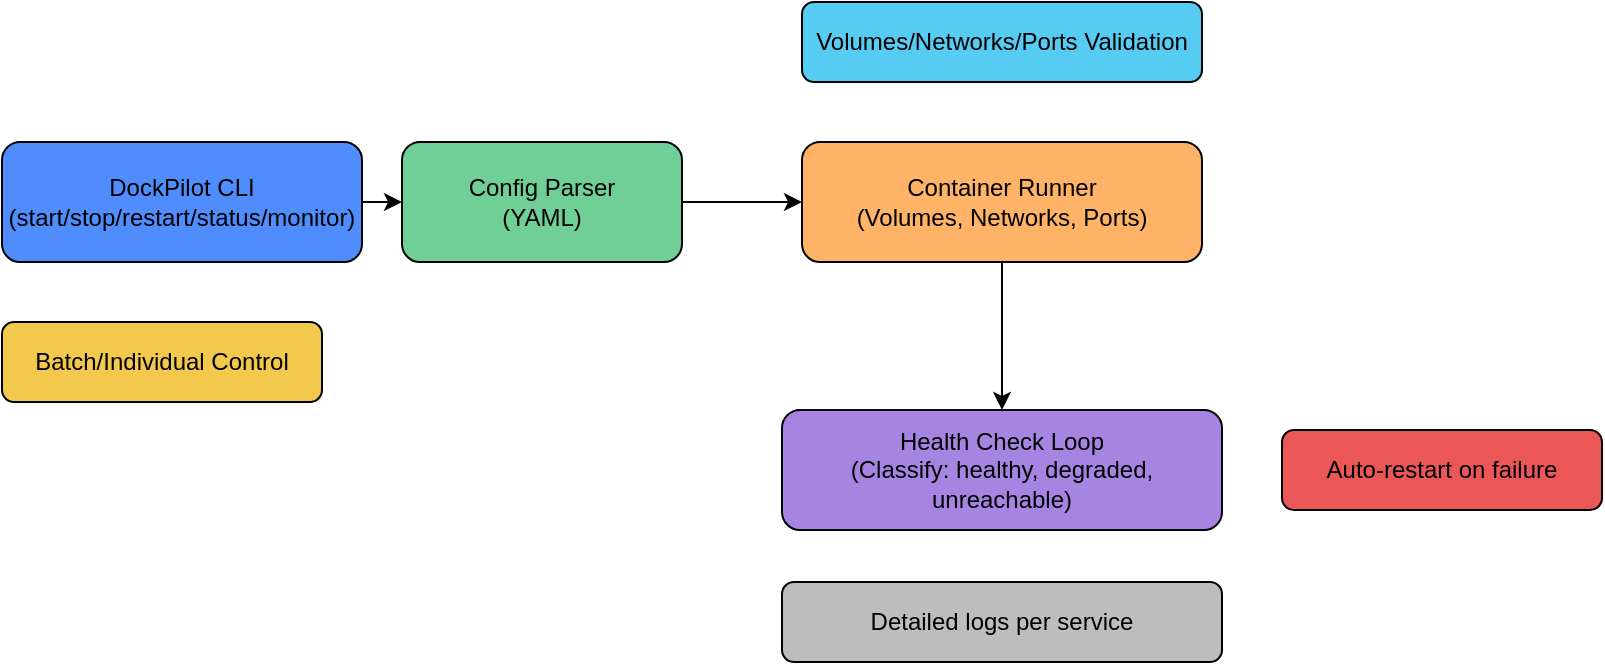 <mxfile>
    <diagram id="Scj8hIH8UpDm17n62uUn" name="Page-1">
        <mxGraphModel dx="895" dy="686" grid="1" gridSize="10" guides="1" tooltips="1" connect="1" arrows="1" fold="1" page="1" pageScale="1" pageWidth="1169" pageHeight="827" math="0" shadow="0">
            <root>
                <mxCell id="0"/>
                <mxCell id="1" parent="0"/>
                <mxCell id="4" value="" style="edgeStyle=none;html=1;" parent="1" source="2" target="3" edge="1">
                    <mxGeometry relative="1" as="geometry"/>
                </mxCell>
                <mxCell id="2" value="DockPilot CLI&lt;div&gt;(start/stop/restart/status/monitor)&lt;/div&gt;" style="rounded=1;whiteSpace=wrap;html=1;fillColor=#4F8DFD;" parent="1" vertex="1">
                    <mxGeometry x="90" y="280" width="180" height="60" as="geometry"/>
                </mxCell>
                <mxCell id="6" value="" style="edgeStyle=none;html=1;" parent="1" source="3" target="5" edge="1">
                    <mxGeometry relative="1" as="geometry"/>
                </mxCell>
                <mxCell id="3" value="Config Parser&lt;div&gt;(YAML)&lt;/div&gt;" style="rounded=1;whiteSpace=wrap;html=1;fillColor=#6FCF97;" parent="1" vertex="1">
                    <mxGeometry x="290" y="280" width="140" height="60" as="geometry"/>
                </mxCell>
                <mxCell id="8" value="" style="edgeStyle=none;html=1;" parent="1" source="5" target="7" edge="1">
                    <mxGeometry relative="1" as="geometry"/>
                </mxCell>
                <mxCell id="5" value="Container Runner&lt;div&gt;(Volumes, Networks, Ports)&lt;/div&gt;" style="rounded=1;whiteSpace=wrap;html=1;fillColor=#FFB366;" parent="1" vertex="1">
                    <mxGeometry x="490" y="280" width="200" height="60" as="geometry"/>
                </mxCell>
                <mxCell id="7" value="Health Check Loop&lt;div&gt;(Classify: healthy, degraded, unreachable)&lt;/div&gt;" style="rounded=1;whiteSpace=wrap;html=1;fillColor=#A685E2;" parent="1" vertex="1">
                    <mxGeometry x="480" y="414" width="220" height="60" as="geometry"/>
                </mxCell>
                <mxCell id="9" value="Batch/Individual Control" style="rounded=1;whiteSpace=wrap;html=1;fillColor=#F2C94C;" parent="1" vertex="1">
                    <mxGeometry x="90" y="370" width="160" height="40" as="geometry"/>
                </mxCell>
                <mxCell id="10" value="Volumes/Networks/Ports Validation" style="rounded=1;whiteSpace=wrap;html=1;fillColor=#56CCF2;" parent="1" vertex="1">
                    <mxGeometry x="490" y="210" width="200" height="40" as="geometry"/>
                </mxCell>
                <mxCell id="11" value="Auto-restart on failure" style="rounded=1;whiteSpace=wrap;html=1;fillColor=#EB5757;" parent="1" vertex="1">
                    <mxGeometry x="730" y="424" width="160" height="40" as="geometry"/>
                </mxCell>
                <mxCell id="12" value="Detailed logs per service" style="rounded=1;whiteSpace=wrap;html=1;fillColor=#BDBDBD;" parent="1" vertex="1">
                    <mxGeometry x="480" y="500" width="220" height="40" as="geometry"/>
                </mxCell>
            </root>
        </mxGraphModel>
    </diagram>
</mxfile>